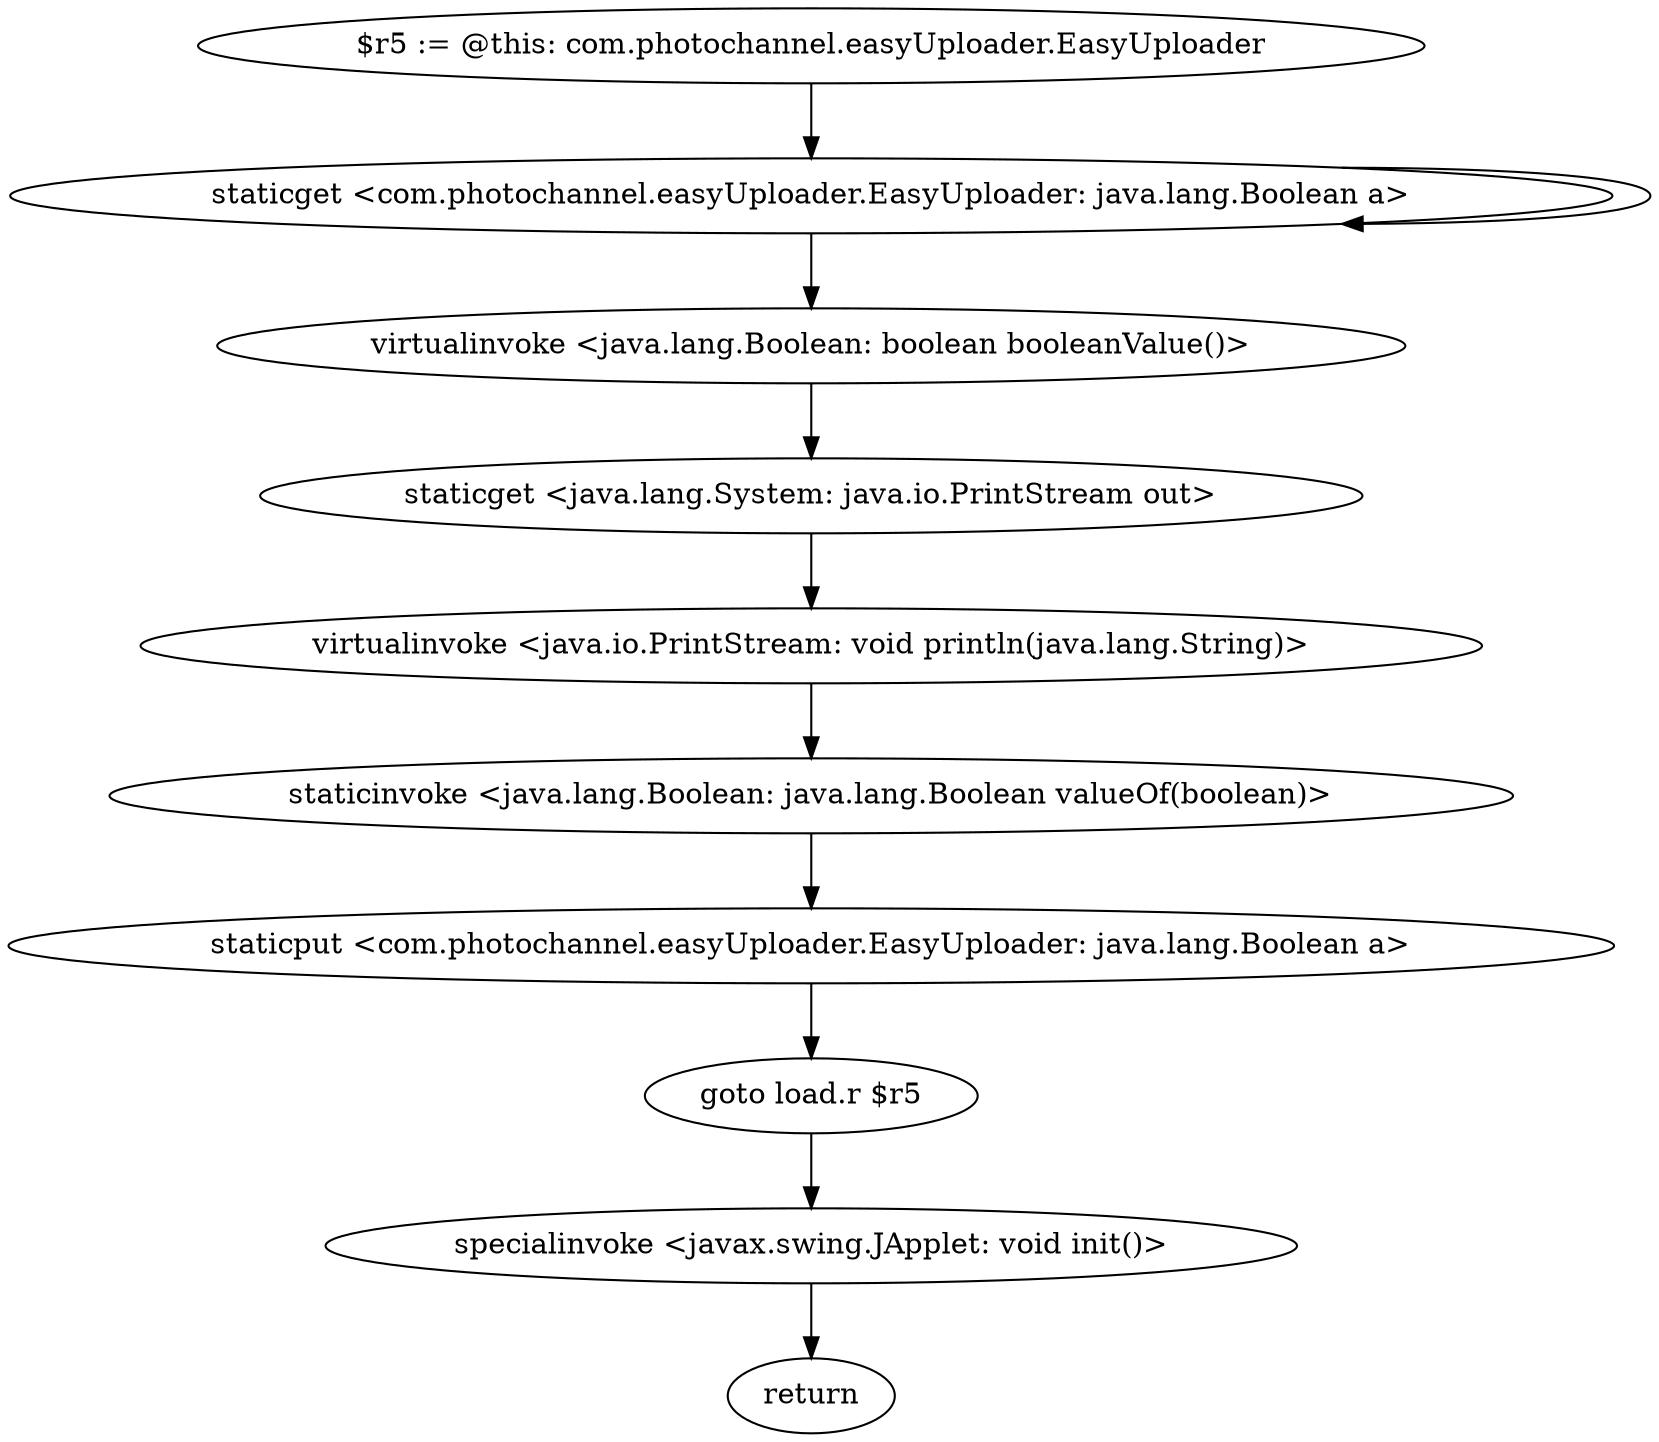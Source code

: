 digraph "" {
"$r5 := @this: com.photochannel.easyUploader.EasyUploader"->"staticget <com.photochannel.easyUploader.EasyUploader: java.lang.Boolean a>";
 "staticget <com.photochannel.easyUploader.EasyUploader: java.lang.Boolean a>"->"staticget <com.photochannel.easyUploader.EasyUploader: java.lang.Boolean a>";
 "staticget <com.photochannel.easyUploader.EasyUploader: java.lang.Boolean a>"->"virtualinvoke <java.lang.Boolean: boolean booleanValue()>";
 "virtualinvoke <java.lang.Boolean: boolean booleanValue()>"->"staticget <java.lang.System: java.io.PrintStream out>";
 "staticget <java.lang.System: java.io.PrintStream out>"->"virtualinvoke <java.io.PrintStream: void println(java.lang.String)>";
 "virtualinvoke <java.io.PrintStream: void println(java.lang.String)>"->"staticinvoke <java.lang.Boolean: java.lang.Boolean valueOf(boolean)>";
 "staticinvoke <java.lang.Boolean: java.lang.Boolean valueOf(boolean)>"->"staticput <com.photochannel.easyUploader.EasyUploader: java.lang.Boolean a>";
 "staticput <com.photochannel.easyUploader.EasyUploader: java.lang.Boolean a>"->"goto load.r $r5";
 "goto load.r $r5"->"specialinvoke <javax.swing.JApplet: void init()>";
 "specialinvoke <javax.swing.JApplet: void init()>"->"return";
}
